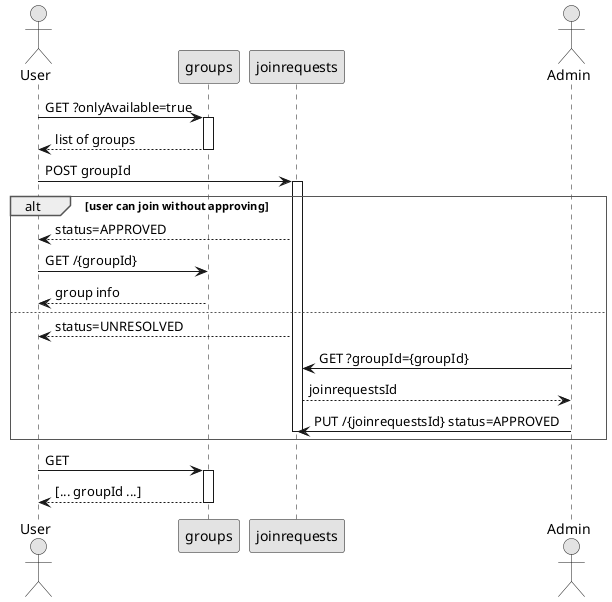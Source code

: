 @startuml

skinparam monochrome true
skinparam shadowing false

skinparam Sequence {
    GroupBorderColor #ff0f0f
    GroupShadow false
    GroupBorderThickness 1
    GroupHeaderFontStyle normal
    GroupBodyBackgroundColor white
}


actor User
User -> "groups" : GET ?onlyAvailable=true
activate "groups"
User <-- "groups" : list of groups
deactivate "groups"

User -> "joinrequests" : POST groupId
activate "joinrequests"

alt user can join without approving
    User <-- "joinrequests" : status=APPROVED
    User ->  "groups"  : GET /{groupId}
    User <-- "groups" : group info
else
    User <-- "joinrequests" : status=UNRESOLVED
    actor Admin
    Admin ->  "joinrequests" : GET ?groupId={groupId}
    Admin <-- "joinrequests" : joinrequestsId
    Admin ->  "joinrequests" : PUT /{joinrequestsId} status=APPROVED
    deactivate "joinrequests"
end

User -> "groups" : GET
activate "groups"
User <-- "groups" : [... groupId ...]
deactivate "groups"

@enduml

